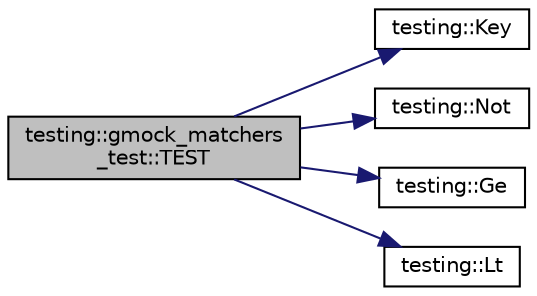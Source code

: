 digraph "testing::gmock_matchers_test::TEST"
{
  edge [fontname="Helvetica",fontsize="10",labelfontname="Helvetica",labelfontsize="10"];
  node [fontname="Helvetica",fontsize="10",shape=record];
  rankdir="LR";
  Node566 [label="testing::gmock_matchers\l_test::TEST",height=0.2,width=0.4,color="black", fillcolor="grey75", style="filled", fontcolor="black"];
  Node566 -> Node567 [color="midnightblue",fontsize="10",style="solid",fontname="Helvetica"];
  Node567 [label="testing::Key",height=0.2,width=0.4,color="black", fillcolor="white", style="filled",URL="$d0/d75/namespacetesting.html#a6212e76b542f4ffd3079de59092a826a"];
  Node566 -> Node568 [color="midnightblue",fontsize="10",style="solid",fontname="Helvetica"];
  Node568 [label="testing::Not",height=0.2,width=0.4,color="black", fillcolor="white", style="filled",URL="$d0/d75/namespacetesting.html#a3d7d0dda7e51b13fe2f5aa28e23ed6b6"];
  Node566 -> Node569 [color="midnightblue",fontsize="10",style="solid",fontname="Helvetica"];
  Node569 [label="testing::Ge",height=0.2,width=0.4,color="black", fillcolor="white", style="filled",URL="$d0/d75/namespacetesting.html#a42bb19b42d7830b972973a103d5e00f2"];
  Node566 -> Node570 [color="midnightblue",fontsize="10",style="solid",fontname="Helvetica"];
  Node570 [label="testing::Lt",height=0.2,width=0.4,color="black", fillcolor="white", style="filled",URL="$d0/d75/namespacetesting.html#ad621459957a8bcdd3c256b7940ecbf99"];
}
